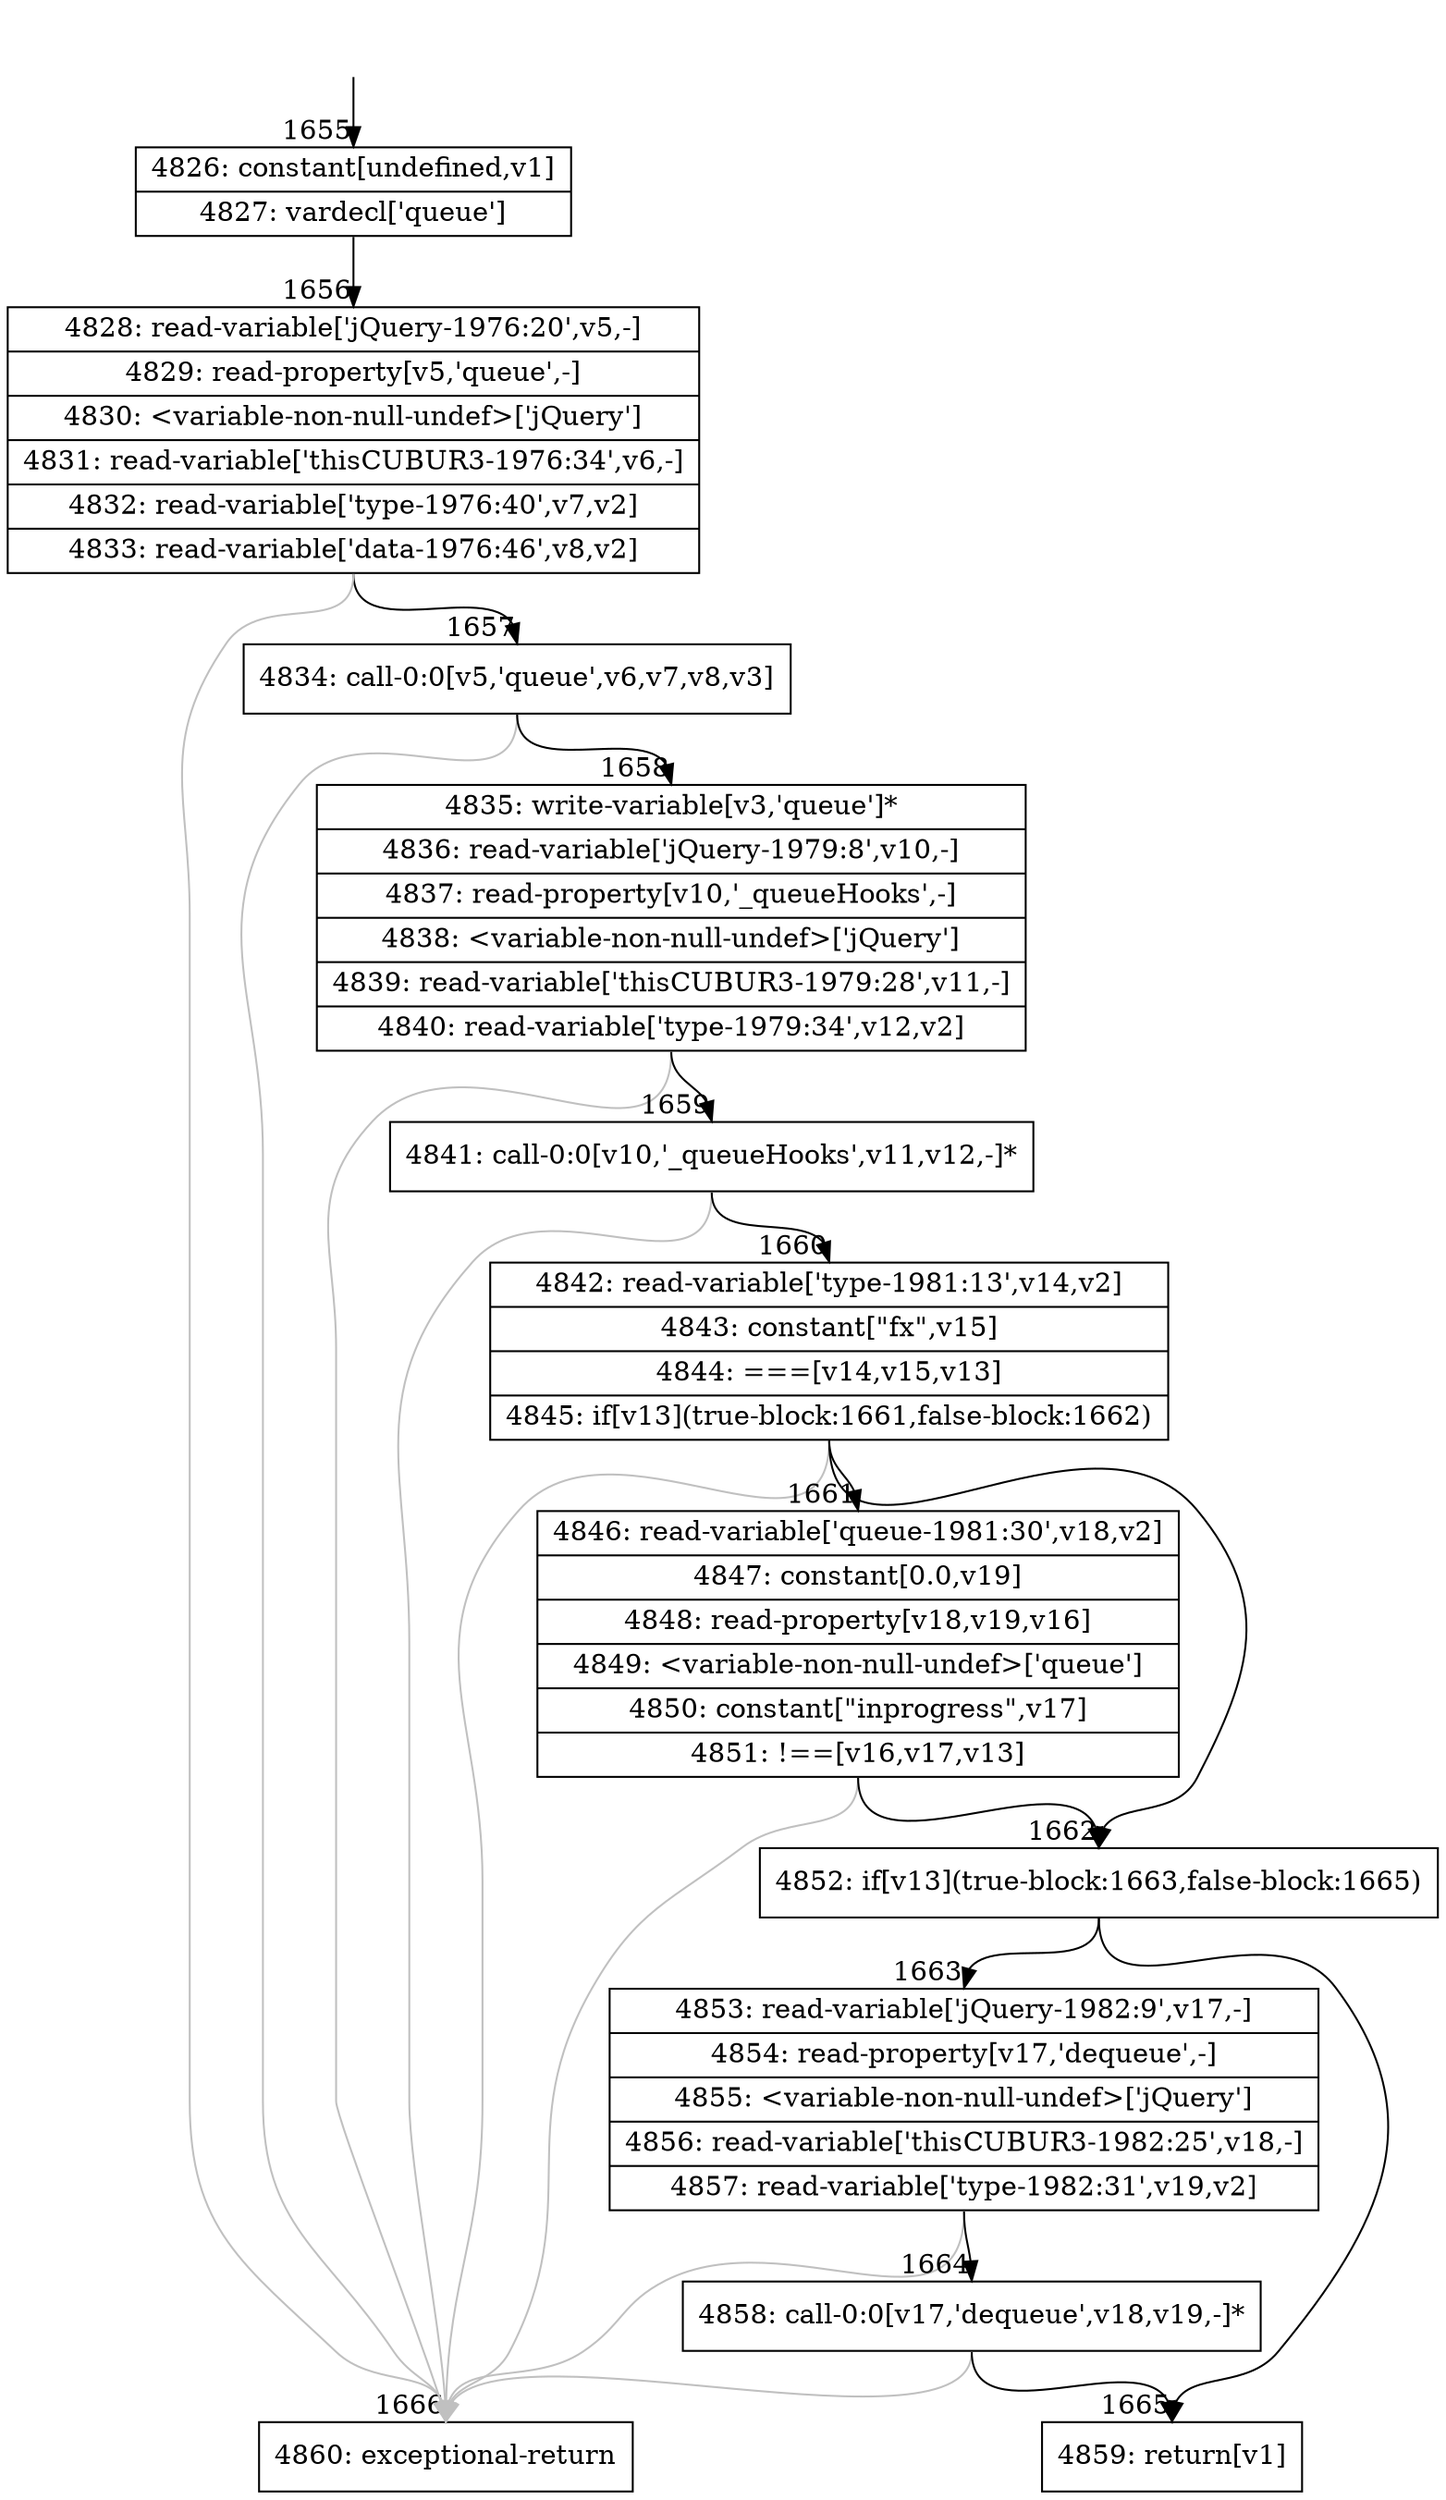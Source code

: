 digraph {
rankdir="TD"
BB_entry114[shape=none,label=""];
BB_entry114 -> BB1655 [tailport=s, headport=n, headlabel="    1655"]
BB1655 [shape=record label="{4826: constant[undefined,v1]|4827: vardecl['queue']}" ] 
BB1655 -> BB1656 [tailport=s, headport=n, headlabel="      1656"]
BB1656 [shape=record label="{4828: read-variable['jQuery-1976:20',v5,-]|4829: read-property[v5,'queue',-]|4830: \<variable-non-null-undef\>['jQuery']|4831: read-variable['thisCUBUR3-1976:34',v6,-]|4832: read-variable['type-1976:40',v7,v2]|4833: read-variable['data-1976:46',v8,v2]}" ] 
BB1656 -> BB1657 [tailport=s, headport=n, headlabel="      1657"]
BB1656 -> BB1666 [tailport=s, headport=n, color=gray, headlabel="      1666"]
BB1657 [shape=record label="{4834: call-0:0[v5,'queue',v6,v7,v8,v3]}" ] 
BB1657 -> BB1658 [tailport=s, headport=n, headlabel="      1658"]
BB1657 -> BB1666 [tailport=s, headport=n, color=gray]
BB1658 [shape=record label="{4835: write-variable[v3,'queue']*|4836: read-variable['jQuery-1979:8',v10,-]|4837: read-property[v10,'_queueHooks',-]|4838: \<variable-non-null-undef\>['jQuery']|4839: read-variable['thisCUBUR3-1979:28',v11,-]|4840: read-variable['type-1979:34',v12,v2]}" ] 
BB1658 -> BB1659 [tailport=s, headport=n, headlabel="      1659"]
BB1658 -> BB1666 [tailport=s, headport=n, color=gray]
BB1659 [shape=record label="{4841: call-0:0[v10,'_queueHooks',v11,v12,-]*}" ] 
BB1659 -> BB1660 [tailport=s, headport=n, headlabel="      1660"]
BB1659 -> BB1666 [tailport=s, headport=n, color=gray]
BB1660 [shape=record label="{4842: read-variable['type-1981:13',v14,v2]|4843: constant[\"fx\",v15]|4844: ===[v14,v15,v13]|4845: if[v13](true-block:1661,false-block:1662)}" ] 
BB1660 -> BB1662 [tailport=s, headport=n, headlabel="      1662"]
BB1660 -> BB1661 [tailport=s, headport=n, headlabel="      1661"]
BB1660 -> BB1666 [tailport=s, headport=n, color=gray]
BB1661 [shape=record label="{4846: read-variable['queue-1981:30',v18,v2]|4847: constant[0.0,v19]|4848: read-property[v18,v19,v16]|4849: \<variable-non-null-undef\>['queue']|4850: constant[\"inprogress\",v17]|4851: !==[v16,v17,v13]}" ] 
BB1661 -> BB1662 [tailport=s, headport=n]
BB1661 -> BB1666 [tailport=s, headport=n, color=gray]
BB1662 [shape=record label="{4852: if[v13](true-block:1663,false-block:1665)}" ] 
BB1662 -> BB1663 [tailport=s, headport=n, headlabel="      1663"]
BB1662 -> BB1665 [tailport=s, headport=n, headlabel="      1665"]
BB1663 [shape=record label="{4853: read-variable['jQuery-1982:9',v17,-]|4854: read-property[v17,'dequeue',-]|4855: \<variable-non-null-undef\>['jQuery']|4856: read-variable['thisCUBUR3-1982:25',v18,-]|4857: read-variable['type-1982:31',v19,v2]}" ] 
BB1663 -> BB1664 [tailport=s, headport=n, headlabel="      1664"]
BB1663 -> BB1666 [tailport=s, headport=n, color=gray]
BB1664 [shape=record label="{4858: call-0:0[v17,'dequeue',v18,v19,-]*}" ] 
BB1664 -> BB1665 [tailport=s, headport=n]
BB1664 -> BB1666 [tailport=s, headport=n, color=gray]
BB1665 [shape=record label="{4859: return[v1]}" ] 
BB1666 [shape=record label="{4860: exceptional-return}" ] 
}
